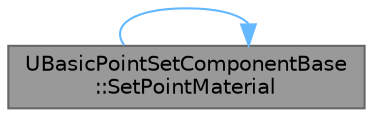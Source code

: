 digraph "UBasicPointSetComponentBase::SetPointMaterial"
{
 // INTERACTIVE_SVG=YES
 // LATEX_PDF_SIZE
  bgcolor="transparent";
  edge [fontname=Helvetica,fontsize=10,labelfontname=Helvetica,labelfontsize=10];
  node [fontname=Helvetica,fontsize=10,shape=box,height=0.2,width=0.4];
  rankdir="LR";
  Node1 [id="Node000001",label="UBasicPointSetComponentBase\l::SetPointMaterial",height=0.2,width=0.4,color="gray40", fillcolor="grey60", style="filled", fontcolor="black",tooltip="Specify material that handles points."];
  Node1 -> Node1 [id="edge1_Node000001_Node000001",color="steelblue1",style="solid",tooltip=" "];
}
